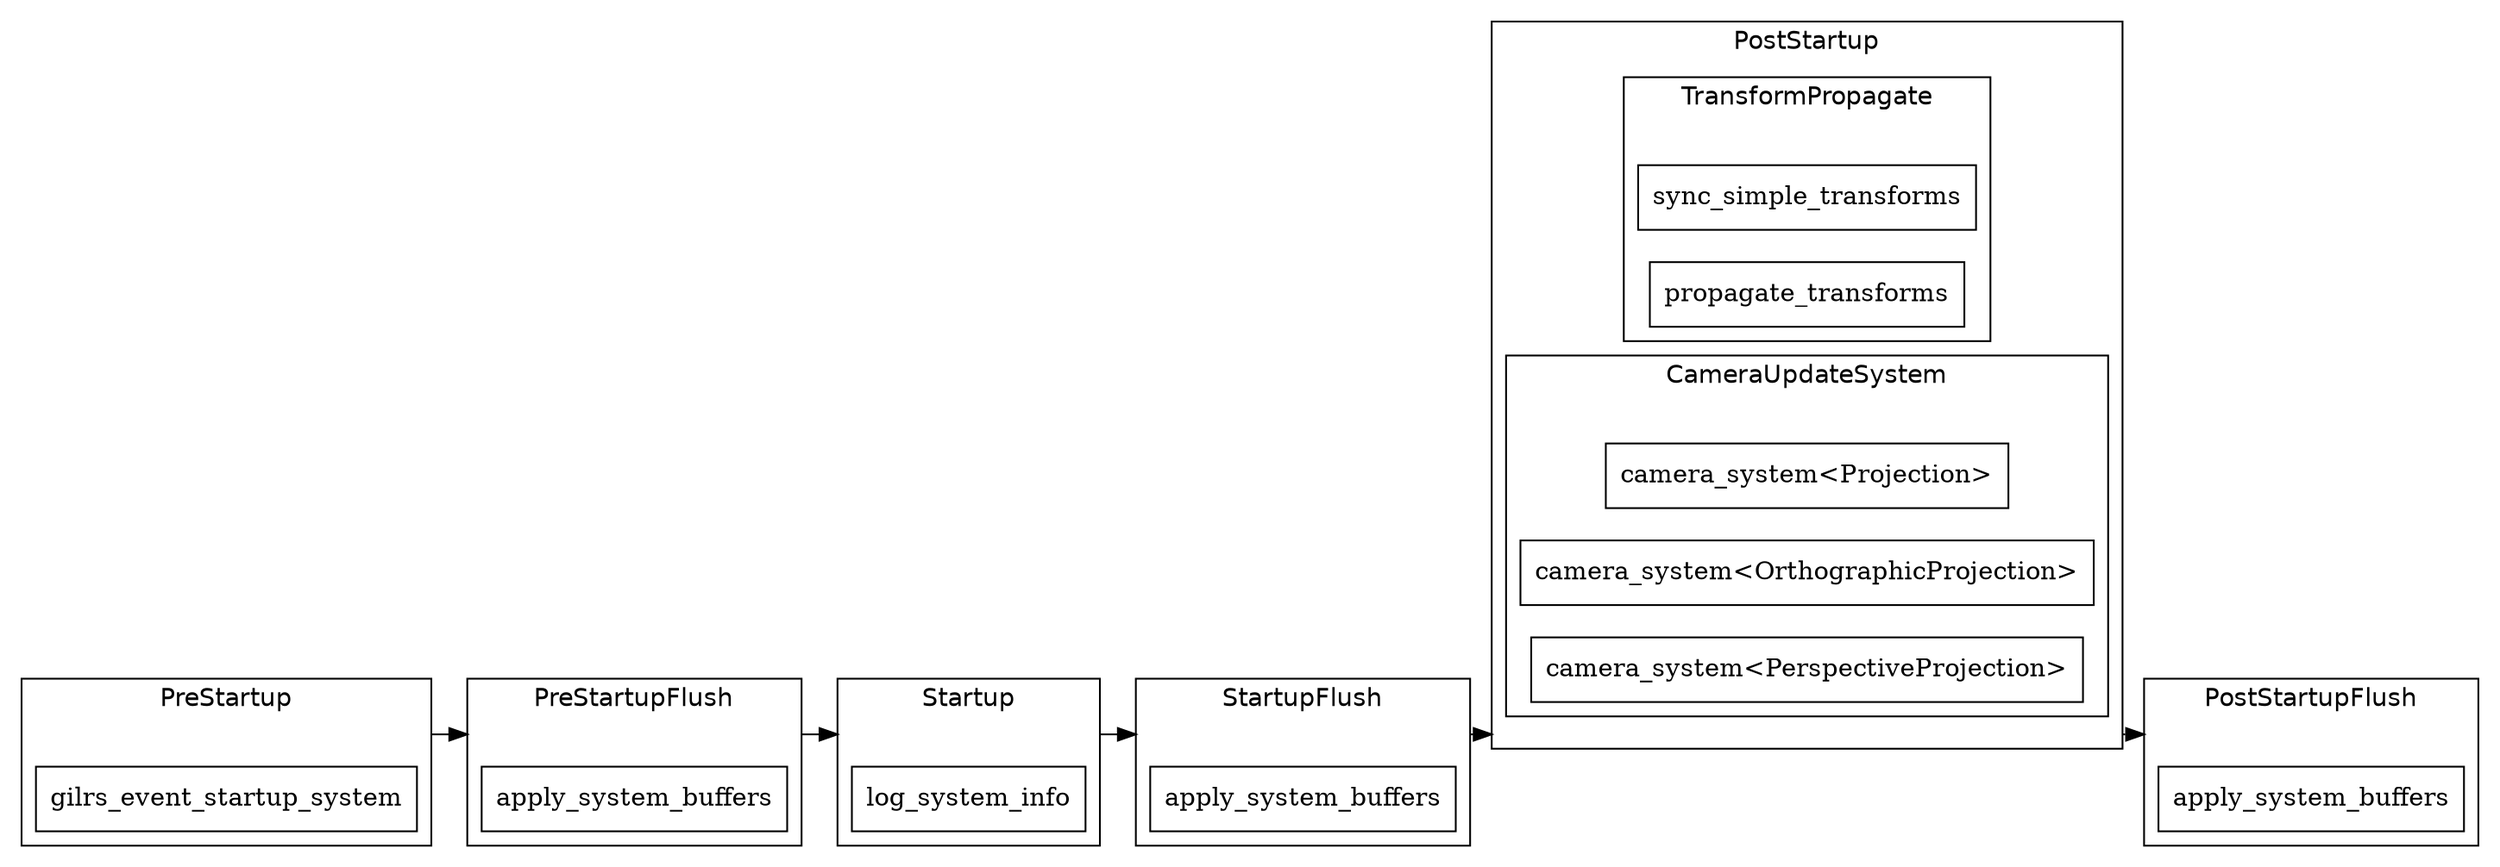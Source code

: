 digraph "schedule" {
	"compound"="true";
	"splines"="spline";
	"rankdir"="LR";
	"bgcolor"="white";
	"fontname"="Helvetica";
	node ["shape"="box", "style"="filled", "fillcolor"="white", "color"="black"];
	edge ["color"="black"];
	subgraph "clusternode_Set(1)" {
		"label"="PreStartupFlush";
		"bgcolor"="white";
		"set_marker_node_Set(1)" ["style"="invis", "label"="", "height"="0", "shape"="point"]
		"node_System(0)" ["label"="apply_system_buffers"]
	}
	
	subgraph "clusternode_Set(2)" {
		"label"="StartupFlush";
		"bgcolor"="white";
		"set_marker_node_Set(2)" ["style"="invis", "label"="", "height"="0", "shape"="point"]
		"node_System(1)" ["label"="apply_system_buffers"]
	}
	
	subgraph "clusternode_Set(3)" {
		"label"="PostStartupFlush";
		"bgcolor"="white";
		"set_marker_node_Set(3)" ["style"="invis", "label"="", "height"="0", "shape"="point"]
		"node_System(2)" ["label"="apply_system_buffers"]
	}
	
	subgraph "clusternode_Set(4)" {
		"label"="PreStartup";
		"bgcolor"="white";
		"set_marker_node_Set(4)" ["style"="invis", "label"="", "height"="0", "shape"="point"]
		"node_System(9)" ["label"="gilrs_event_startup_system"]
	}
	
	subgraph "clusternode_Set(5)" {
		"label"="Startup";
		"bgcolor"="white";
		"set_marker_node_Set(5)" ["style"="invis", "label"="", "height"="0", "shape"="point"]
		"node_System(5)" ["label"="log_system_info"]
	}
	
	subgraph "clusternode_Set(6)" {
		"label"="PostStartup";
		"bgcolor"="white";
		"set_marker_node_Set(6)" ["style"="invis", "label"="", "height"="0", "shape"="point"]
		subgraph "clusternode_Set(7)" {
			"label"="TransformPropagate";
			"bgcolor"="white";
			"set_marker_node_Set(7)" ["style"="invis", "label"="", "height"="0", "shape"="point"]
			"node_System(3)" ["label"="sync_simple_transforms"]
			"node_System(4)" ["label"="propagate_transforms"]
		}
		
		subgraph "clusternode_Set(11)" {
			"label"="CameraUpdateSystem";
			"bgcolor"="white";
			"set_marker_node_Set(11)" ["style"="invis", "label"="", "height"="0", "shape"="point"]
			"node_System(6)" ["label"="camera_system<Projection>"]
			"node_System(7)" ["label"="camera_system<OrthographicProjection>"]
			"node_System(8)" ["label"="camera_system<PerspectiveProjection>"]
		}
		
	}
	
	"set_marker_node_Set(4)" -> "set_marker_node_Set(1)" ["lhead"="clusternode_Set(1)", "ltail"="clusternode_Set(4)"]
	"set_marker_node_Set(1)" -> "set_marker_node_Set(5)" ["lhead"="clusternode_Set(5)", "ltail"="clusternode_Set(1)"]
	"set_marker_node_Set(5)" -> "set_marker_node_Set(2)" ["lhead"="clusternode_Set(2)", "ltail"="clusternode_Set(5)"]
	"set_marker_node_Set(2)" -> "set_marker_node_Set(6)" ["lhead"="clusternode_Set(6)", "ltail"="clusternode_Set(2)"]
	"set_marker_node_Set(6)" -> "set_marker_node_Set(3)" ["lhead"="clusternode_Set(3)", "ltail"="clusternode_Set(6)"]
}

